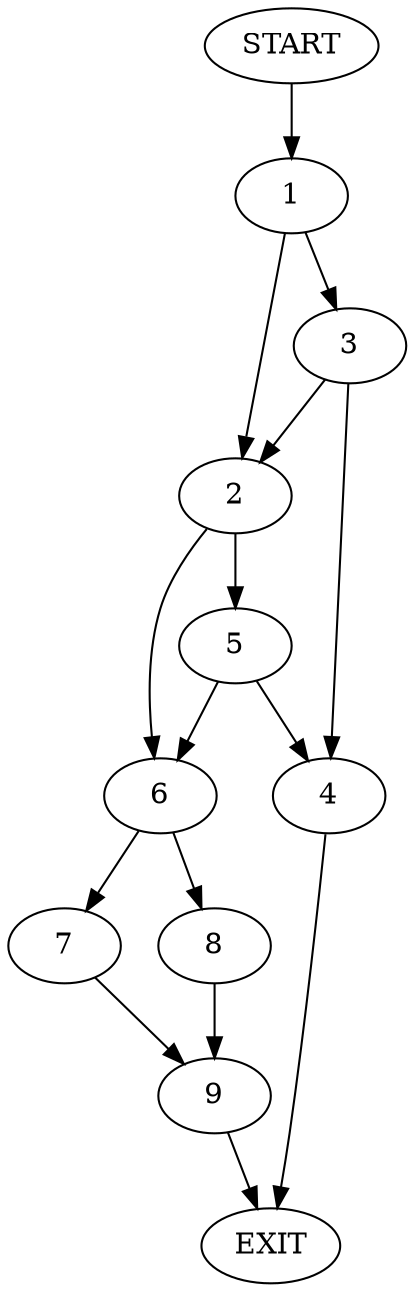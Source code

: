digraph {
0 [label="START"]
10 [label="EXIT"]
0 -> 1
1 -> 2
1 -> 3
3 -> 4
3 -> 2
2 -> 5
2 -> 6
4 -> 10
6 -> 7
6 -> 8
5 -> 4
5 -> 6
7 -> 9
8 -> 9
9 -> 10
}
